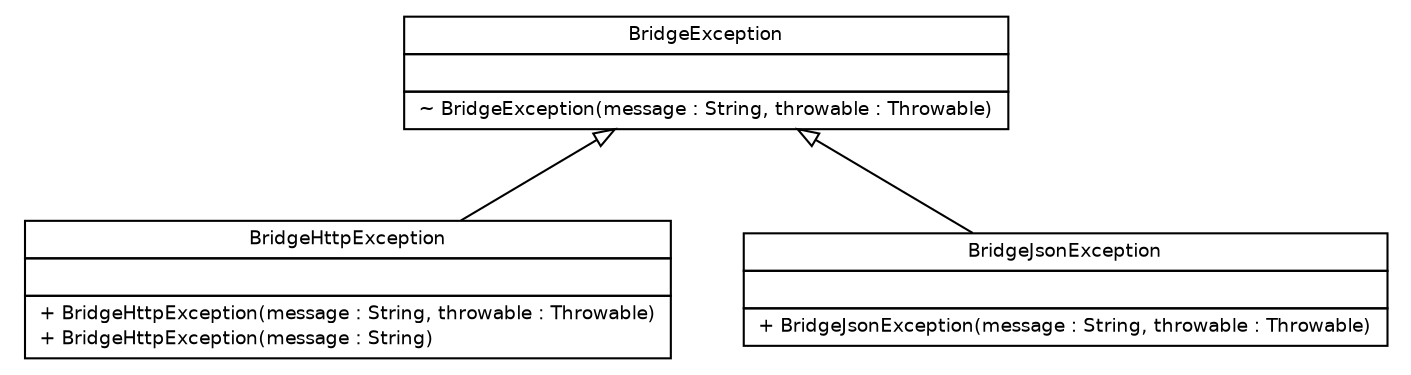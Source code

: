 #!/usr/local/bin/dot
#
# Class diagram 
# Generated by UMLGraph version R5_6-24-gf6e263 (http://www.umlgraph.org/)
#

digraph G {
	edge [fontname="Helvetica",fontsize=10,labelfontname="Helvetica",labelfontsize=10];
	node [fontname="Helvetica",fontsize=10,shape=plaintext];
	nodesep=0.25;
	ranksep=0.5;
	// cloud.robots.bridge.client.exceptions.BridgeException
	c17 [label=<<table title="cloud.robots.bridge.client.exceptions.BridgeException" border="0" cellborder="1" cellspacing="0" cellpadding="2" port="p" href="./BridgeException.html">
		<tr><td><table border="0" cellspacing="0" cellpadding="1">
<tr><td align="center" balign="center"> BridgeException </td></tr>
		</table></td></tr>
		<tr><td><table border="0" cellspacing="0" cellpadding="1">
<tr><td align="left" balign="left">  </td></tr>
		</table></td></tr>
		<tr><td><table border="0" cellspacing="0" cellpadding="1">
<tr><td align="left" balign="left"> ~ BridgeException(message : String, throwable : Throwable) </td></tr>
		</table></td></tr>
		</table>>, URL="./BridgeException.html", fontname="Helvetica", fontcolor="black", fontsize=9.0];
	// cloud.robots.bridge.client.exceptions.BridgeHttpException
	c18 [label=<<table title="cloud.robots.bridge.client.exceptions.BridgeHttpException" border="0" cellborder="1" cellspacing="0" cellpadding="2" port="p" href="./BridgeHttpException.html">
		<tr><td><table border="0" cellspacing="0" cellpadding="1">
<tr><td align="center" balign="center"> BridgeHttpException </td></tr>
		</table></td></tr>
		<tr><td><table border="0" cellspacing="0" cellpadding="1">
<tr><td align="left" balign="left">  </td></tr>
		</table></td></tr>
		<tr><td><table border="0" cellspacing="0" cellpadding="1">
<tr><td align="left" balign="left"> + BridgeHttpException(message : String, throwable : Throwable) </td></tr>
<tr><td align="left" balign="left"> + BridgeHttpException(message : String) </td></tr>
		</table></td></tr>
		</table>>, URL="./BridgeHttpException.html", fontname="Helvetica", fontcolor="black", fontsize=9.0];
	// cloud.robots.bridge.client.exceptions.BridgeJsonException
	c19 [label=<<table title="cloud.robots.bridge.client.exceptions.BridgeJsonException" border="0" cellborder="1" cellspacing="0" cellpadding="2" port="p" href="./BridgeJsonException.html">
		<tr><td><table border="0" cellspacing="0" cellpadding="1">
<tr><td align="center" balign="center"> BridgeJsonException </td></tr>
		</table></td></tr>
		<tr><td><table border="0" cellspacing="0" cellpadding="1">
<tr><td align="left" balign="left">  </td></tr>
		</table></td></tr>
		<tr><td><table border="0" cellspacing="0" cellpadding="1">
<tr><td align="left" balign="left"> + BridgeJsonException(message : String, throwable : Throwable) </td></tr>
		</table></td></tr>
		</table>>, URL="./BridgeJsonException.html", fontname="Helvetica", fontcolor="black", fontsize=9.0];
	//cloud.robots.bridge.client.exceptions.BridgeHttpException extends cloud.robots.bridge.client.exceptions.BridgeException
	c17:p -> c18:p [dir=back,arrowtail=empty];
	//cloud.robots.bridge.client.exceptions.BridgeJsonException extends cloud.robots.bridge.client.exceptions.BridgeException
	c17:p -> c19:p [dir=back,arrowtail=empty];
}

